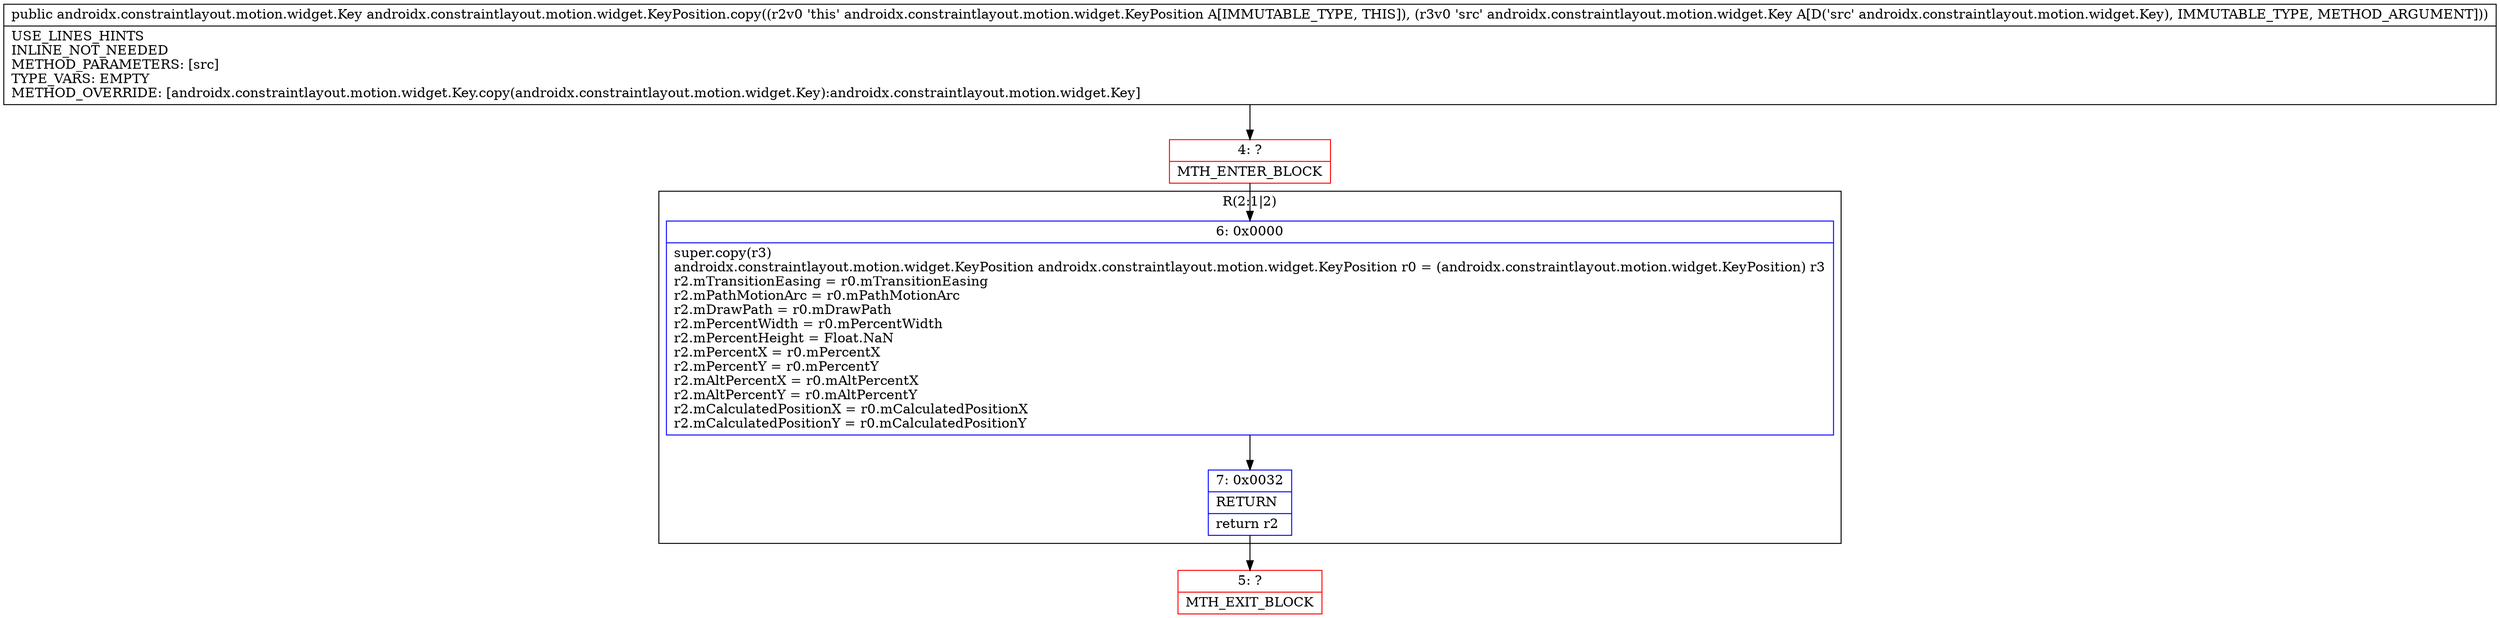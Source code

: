 digraph "CFG forandroidx.constraintlayout.motion.widget.KeyPosition.copy(Landroidx\/constraintlayout\/motion\/widget\/Key;)Landroidx\/constraintlayout\/motion\/widget\/Key;" {
subgraph cluster_Region_2118641793 {
label = "R(2:1|2)";
node [shape=record,color=blue];
Node_6 [shape=record,label="{6\:\ 0x0000|super.copy(r3)\landroidx.constraintlayout.motion.widget.KeyPosition androidx.constraintlayout.motion.widget.KeyPosition r0 = (androidx.constraintlayout.motion.widget.KeyPosition) r3\lr2.mTransitionEasing = r0.mTransitionEasing\lr2.mPathMotionArc = r0.mPathMotionArc\lr2.mDrawPath = r0.mDrawPath\lr2.mPercentWidth = r0.mPercentWidth\lr2.mPercentHeight = Float.NaN\lr2.mPercentX = r0.mPercentX\lr2.mPercentY = r0.mPercentY\lr2.mAltPercentX = r0.mAltPercentX\lr2.mAltPercentY = r0.mAltPercentY\lr2.mCalculatedPositionX = r0.mCalculatedPositionX\lr2.mCalculatedPositionY = r0.mCalculatedPositionY\l}"];
Node_7 [shape=record,label="{7\:\ 0x0032|RETURN\l|return r2\l}"];
}
Node_4 [shape=record,color=red,label="{4\:\ ?|MTH_ENTER_BLOCK\l}"];
Node_5 [shape=record,color=red,label="{5\:\ ?|MTH_EXIT_BLOCK\l}"];
MethodNode[shape=record,label="{public androidx.constraintlayout.motion.widget.Key androidx.constraintlayout.motion.widget.KeyPosition.copy((r2v0 'this' androidx.constraintlayout.motion.widget.KeyPosition A[IMMUTABLE_TYPE, THIS]), (r3v0 'src' androidx.constraintlayout.motion.widget.Key A[D('src' androidx.constraintlayout.motion.widget.Key), IMMUTABLE_TYPE, METHOD_ARGUMENT]))  | USE_LINES_HINTS\lINLINE_NOT_NEEDED\lMETHOD_PARAMETERS: [src]\lTYPE_VARS: EMPTY\lMETHOD_OVERRIDE: [androidx.constraintlayout.motion.widget.Key.copy(androidx.constraintlayout.motion.widget.Key):androidx.constraintlayout.motion.widget.Key]\l}"];
MethodNode -> Node_4;Node_6 -> Node_7;
Node_7 -> Node_5;
Node_4 -> Node_6;
}

